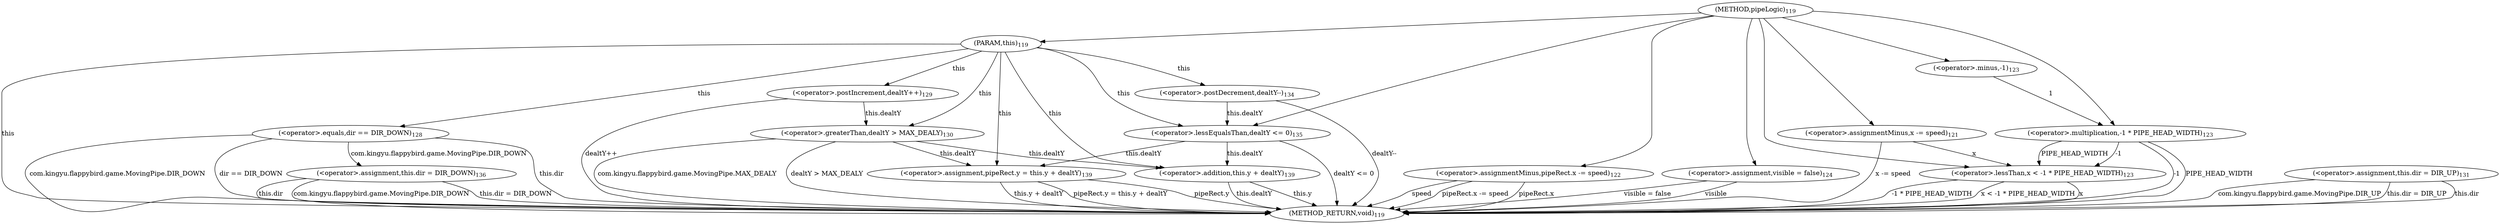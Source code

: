 digraph "pipeLogic" {  
"374" [label = <(METHOD,pipeLogic)<SUB>119</SUB>> ]
"456" [label = <(METHOD_RETURN,void)<SUB>119</SUB>> ]
"21" [label = <(PARAM,this)<SUB>119</SUB>> ]
"376" [label = <(&lt;operator&gt;.assignmentMinus,x -= speed)<SUB>121</SUB>> ]
"379" [label = <(&lt;operator&gt;.assignmentMinus,pipeRect.x -= speed)<SUB>122</SUB>> ]
"444" [label = <(&lt;operator&gt;.assignment,pipeRect.y = this.y + dealtY)<SUB>139</SUB>> ]
"376" [label = <(&lt;operator&gt;.assignmentMinus,x -= speed)<SUB>121</SUB>> ]
"376" [label = <(&lt;operator&gt;.assignmentMinus,x -= speed)<SUB>121</SUB>> ]
"379" [label = <(&lt;operator&gt;.assignmentMinus,pipeRect.x -= speed)<SUB>122</SUB>> ]
"379" [label = <(&lt;operator&gt;.assignmentMinus,pipeRect.x -= speed)<SUB>122</SUB>> ]
"385" [label = <(&lt;operator&gt;.lessThan,x &lt; -1 * PIPE_HEAD_WIDTH)<SUB>123</SUB>> ]
"396" [label = <(&lt;operator&gt;.equals,dir == DIR_DOWN)<SUB>128</SUB>> ]
"444" [label = <(&lt;operator&gt;.assignment,pipeRect.y = this.y + dealtY)<SUB>139</SUB>> ]
"444" [label = <(&lt;operator&gt;.assignment,pipeRect.y = this.y + dealtY)<SUB>139</SUB>> ]
"385" [label = <(&lt;operator&gt;.lessThan,x &lt; -1 * PIPE_HEAD_WIDTH)<SUB>123</SUB>> ]
"385" [label = <(&lt;operator&gt;.lessThan,x &lt; -1 * PIPE_HEAD_WIDTH)<SUB>123</SUB>> ]
"392" [label = <(&lt;operator&gt;.assignment,visible = false)<SUB>124</SUB>> ]
"396" [label = <(&lt;operator&gt;.equals,dir == DIR_DOWN)<SUB>128</SUB>> ]
"396" [label = <(&lt;operator&gt;.equals,dir == DIR_DOWN)<SUB>128</SUB>> ]
"404" [label = <(&lt;operator&gt;.postIncrement,dealtY++)<SUB>129</SUB>> ]
"448" [label = <(&lt;operator&gt;.addition,this.y + dealtY)<SUB>139</SUB>> ]
"448" [label = <(&lt;operator&gt;.addition,this.y + dealtY)<SUB>139</SUB>> ]
"387" [label = <(&lt;operator&gt;.multiplication,-1 * PIPE_HEAD_WIDTH)<SUB>123</SUB>> ]
"387" [label = <(&lt;operator&gt;.multiplication,-1 * PIPE_HEAD_WIDTH)<SUB>123</SUB>> ]
"392" [label = <(&lt;operator&gt;.assignment,visible = false)<SUB>124</SUB>> ]
"392" [label = <(&lt;operator&gt;.assignment,visible = false)<SUB>124</SUB>> ]
"404" [label = <(&lt;operator&gt;.postIncrement,dealtY++)<SUB>129</SUB>> ]
"409" [label = <(&lt;operator&gt;.greaterThan,dealtY &gt; MAX_DEALY)<SUB>130</SUB>> ]
"426" [label = <(&lt;operator&gt;.postDecrement,dealtY--)<SUB>134</SUB>> ]
"388" [label = <(&lt;operator&gt;.minus,-1)<SUB>123</SUB>> ]
"409" [label = <(&lt;operator&gt;.greaterThan,dealtY &gt; MAX_DEALY)<SUB>130</SUB>> ]
"409" [label = <(&lt;operator&gt;.greaterThan,dealtY &gt; MAX_DEALY)<SUB>130</SUB>> ]
"417" [label = <(&lt;operator&gt;.assignment,this.dir = DIR_UP)<SUB>131</SUB>> ]
"426" [label = <(&lt;operator&gt;.postDecrement,dealtY--)<SUB>134</SUB>> ]
"431" [label = <(&lt;operator&gt;.lessEqualsThan,dealtY &lt;= 0)<SUB>135</SUB>> ]
"417" [label = <(&lt;operator&gt;.assignment,this.dir = DIR_UP)<SUB>131</SUB>> ]
"417" [label = <(&lt;operator&gt;.assignment,this.dir = DIR_UP)<SUB>131</SUB>> ]
"431" [label = <(&lt;operator&gt;.lessEqualsThan,dealtY &lt;= 0)<SUB>135</SUB>> ]
"431" [label = <(&lt;operator&gt;.lessEqualsThan,dealtY &lt;= 0)<SUB>135</SUB>> ]
"437" [label = <(&lt;operator&gt;.assignment,this.dir = DIR_DOWN)<SUB>136</SUB>> ]
"437" [label = <(&lt;operator&gt;.assignment,this.dir = DIR_DOWN)<SUB>136</SUB>> ]
"437" [label = <(&lt;operator&gt;.assignment,this.dir = DIR_DOWN)<SUB>136</SUB>> ]
  "21" -> "456"  [ label = "this"] 
  "376" -> "456"  [ label = "x -= speed"] 
  "379" -> "456"  [ label = "pipeRect.x"] 
  "379" -> "456"  [ label = "speed"] 
  "379" -> "456"  [ label = "pipeRect.x -= speed"] 
  "385" -> "456"  [ label = "x"] 
  "387" -> "456"  [ label = "-1"] 
  "385" -> "456"  [ label = "-1 * PIPE_HEAD_WIDTH"] 
  "385" -> "456"  [ label = "x &lt; -1 * PIPE_HEAD_WIDTH"] 
  "392" -> "456"  [ label = "visible = false"] 
  "396" -> "456"  [ label = "this.dir"] 
  "396" -> "456"  [ label = "com.kingyu.flappybird.game.MovingPipe.DIR_DOWN"] 
  "396" -> "456"  [ label = "dir == DIR_DOWN"] 
  "426" -> "456"  [ label = "dealtY--"] 
  "431" -> "456"  [ label = "dealtY &lt;= 0"] 
  "437" -> "456"  [ label = "this.dir"] 
  "437" -> "456"  [ label = "com.kingyu.flappybird.game.MovingPipe.DIR_DOWN"] 
  "437" -> "456"  [ label = "this.dir = DIR_DOWN"] 
  "404" -> "456"  [ label = "dealtY++"] 
  "409" -> "456"  [ label = "com.kingyu.flappybird.game.MovingPipe.MAX_DEALY"] 
  "409" -> "456"  [ label = "dealtY &gt; MAX_DEALY"] 
  "417" -> "456"  [ label = "this.dir"] 
  "417" -> "456"  [ label = "com.kingyu.flappybird.game.MovingPipe.DIR_UP"] 
  "417" -> "456"  [ label = "this.dir = DIR_UP"] 
  "444" -> "456"  [ label = "pipeRect.y"] 
  "448" -> "456"  [ label = "this.y"] 
  "448" -> "456"  [ label = "this.dealtY"] 
  "444" -> "456"  [ label = "this.y + dealtY"] 
  "444" -> "456"  [ label = "pipeRect.y = this.y + dealtY"] 
  "387" -> "456"  [ label = "PIPE_HEAD_WIDTH"] 
  "392" -> "456"  [ label = "visible"] 
  "374" -> "21" 
  "374" -> "376" 
  "374" -> "379" 
  "21" -> "444"  [ label = "this"] 
  "431" -> "444"  [ label = "this.dealtY"] 
  "409" -> "444"  [ label = "this.dealtY"] 
  "376" -> "385"  [ label = "x"] 
  "374" -> "385" 
  "387" -> "385"  [ label = "-1"] 
  "387" -> "385"  [ label = "PIPE_HEAD_WIDTH"] 
  "374" -> "392" 
  "21" -> "396"  [ label = "this"] 
  "21" -> "448"  [ label = "this"] 
  "431" -> "448"  [ label = "this.dealtY"] 
  "409" -> "448"  [ label = "this.dealtY"] 
  "388" -> "387"  [ label = "1"] 
  "374" -> "387" 
  "21" -> "404"  [ label = "this"] 
  "374" -> "388" 
  "21" -> "409"  [ label = "this"] 
  "404" -> "409"  [ label = "this.dealtY"] 
  "21" -> "426"  [ label = "this"] 
  "21" -> "431"  [ label = "this"] 
  "426" -> "431"  [ label = "this.dealtY"] 
  "374" -> "431" 
  "396" -> "437"  [ label = "com.kingyu.flappybird.game.MovingPipe.DIR_DOWN"] 
}
